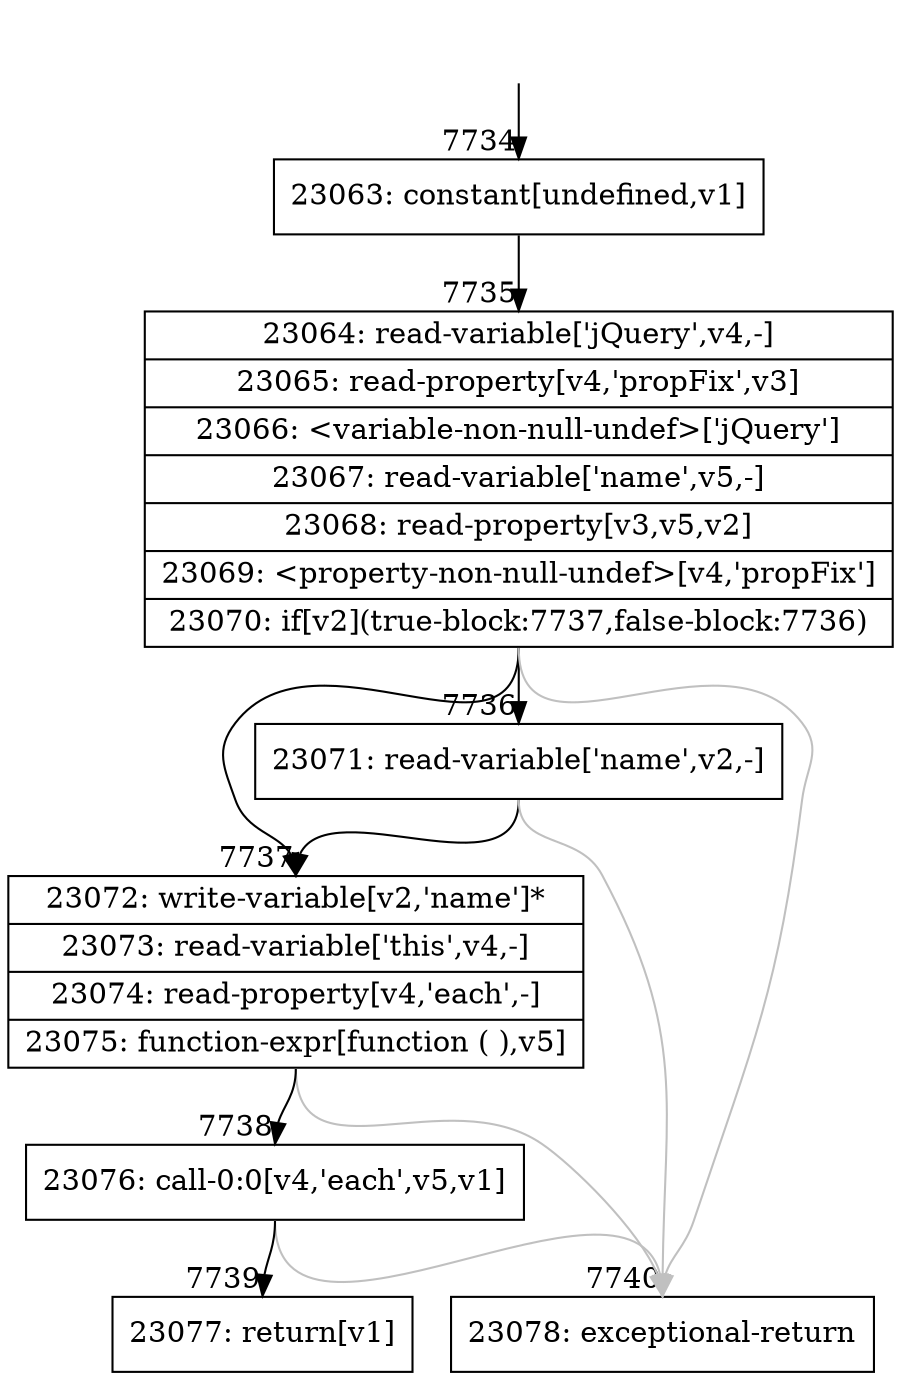 digraph {
rankdir="TD"
BB_entry479[shape=none,label=""];
BB_entry479 -> BB7734 [tailport=s, headport=n, headlabel="    7734"]
BB7734 [shape=record label="{23063: constant[undefined,v1]}" ] 
BB7734 -> BB7735 [tailport=s, headport=n, headlabel="      7735"]
BB7735 [shape=record label="{23064: read-variable['jQuery',v4,-]|23065: read-property[v4,'propFix',v3]|23066: \<variable-non-null-undef\>['jQuery']|23067: read-variable['name',v5,-]|23068: read-property[v3,v5,v2]|23069: \<property-non-null-undef\>[v4,'propFix']|23070: if[v2](true-block:7737,false-block:7736)}" ] 
BB7735 -> BB7737 [tailport=s, headport=n, headlabel="      7737"]
BB7735 -> BB7736 [tailport=s, headport=n, headlabel="      7736"]
BB7735 -> BB7740 [tailport=s, headport=n, color=gray, headlabel="      7740"]
BB7736 [shape=record label="{23071: read-variable['name',v2,-]}" ] 
BB7736 -> BB7737 [tailport=s, headport=n]
BB7736 -> BB7740 [tailport=s, headport=n, color=gray]
BB7737 [shape=record label="{23072: write-variable[v2,'name']*|23073: read-variable['this',v4,-]|23074: read-property[v4,'each',-]|23075: function-expr[function ( ),v5]}" ] 
BB7737 -> BB7738 [tailport=s, headport=n, headlabel="      7738"]
BB7737 -> BB7740 [tailport=s, headport=n, color=gray]
BB7738 [shape=record label="{23076: call-0:0[v4,'each',v5,v1]}" ] 
BB7738 -> BB7739 [tailport=s, headport=n, headlabel="      7739"]
BB7738 -> BB7740 [tailport=s, headport=n, color=gray]
BB7739 [shape=record label="{23077: return[v1]}" ] 
BB7740 [shape=record label="{23078: exceptional-return}" ] 
}
